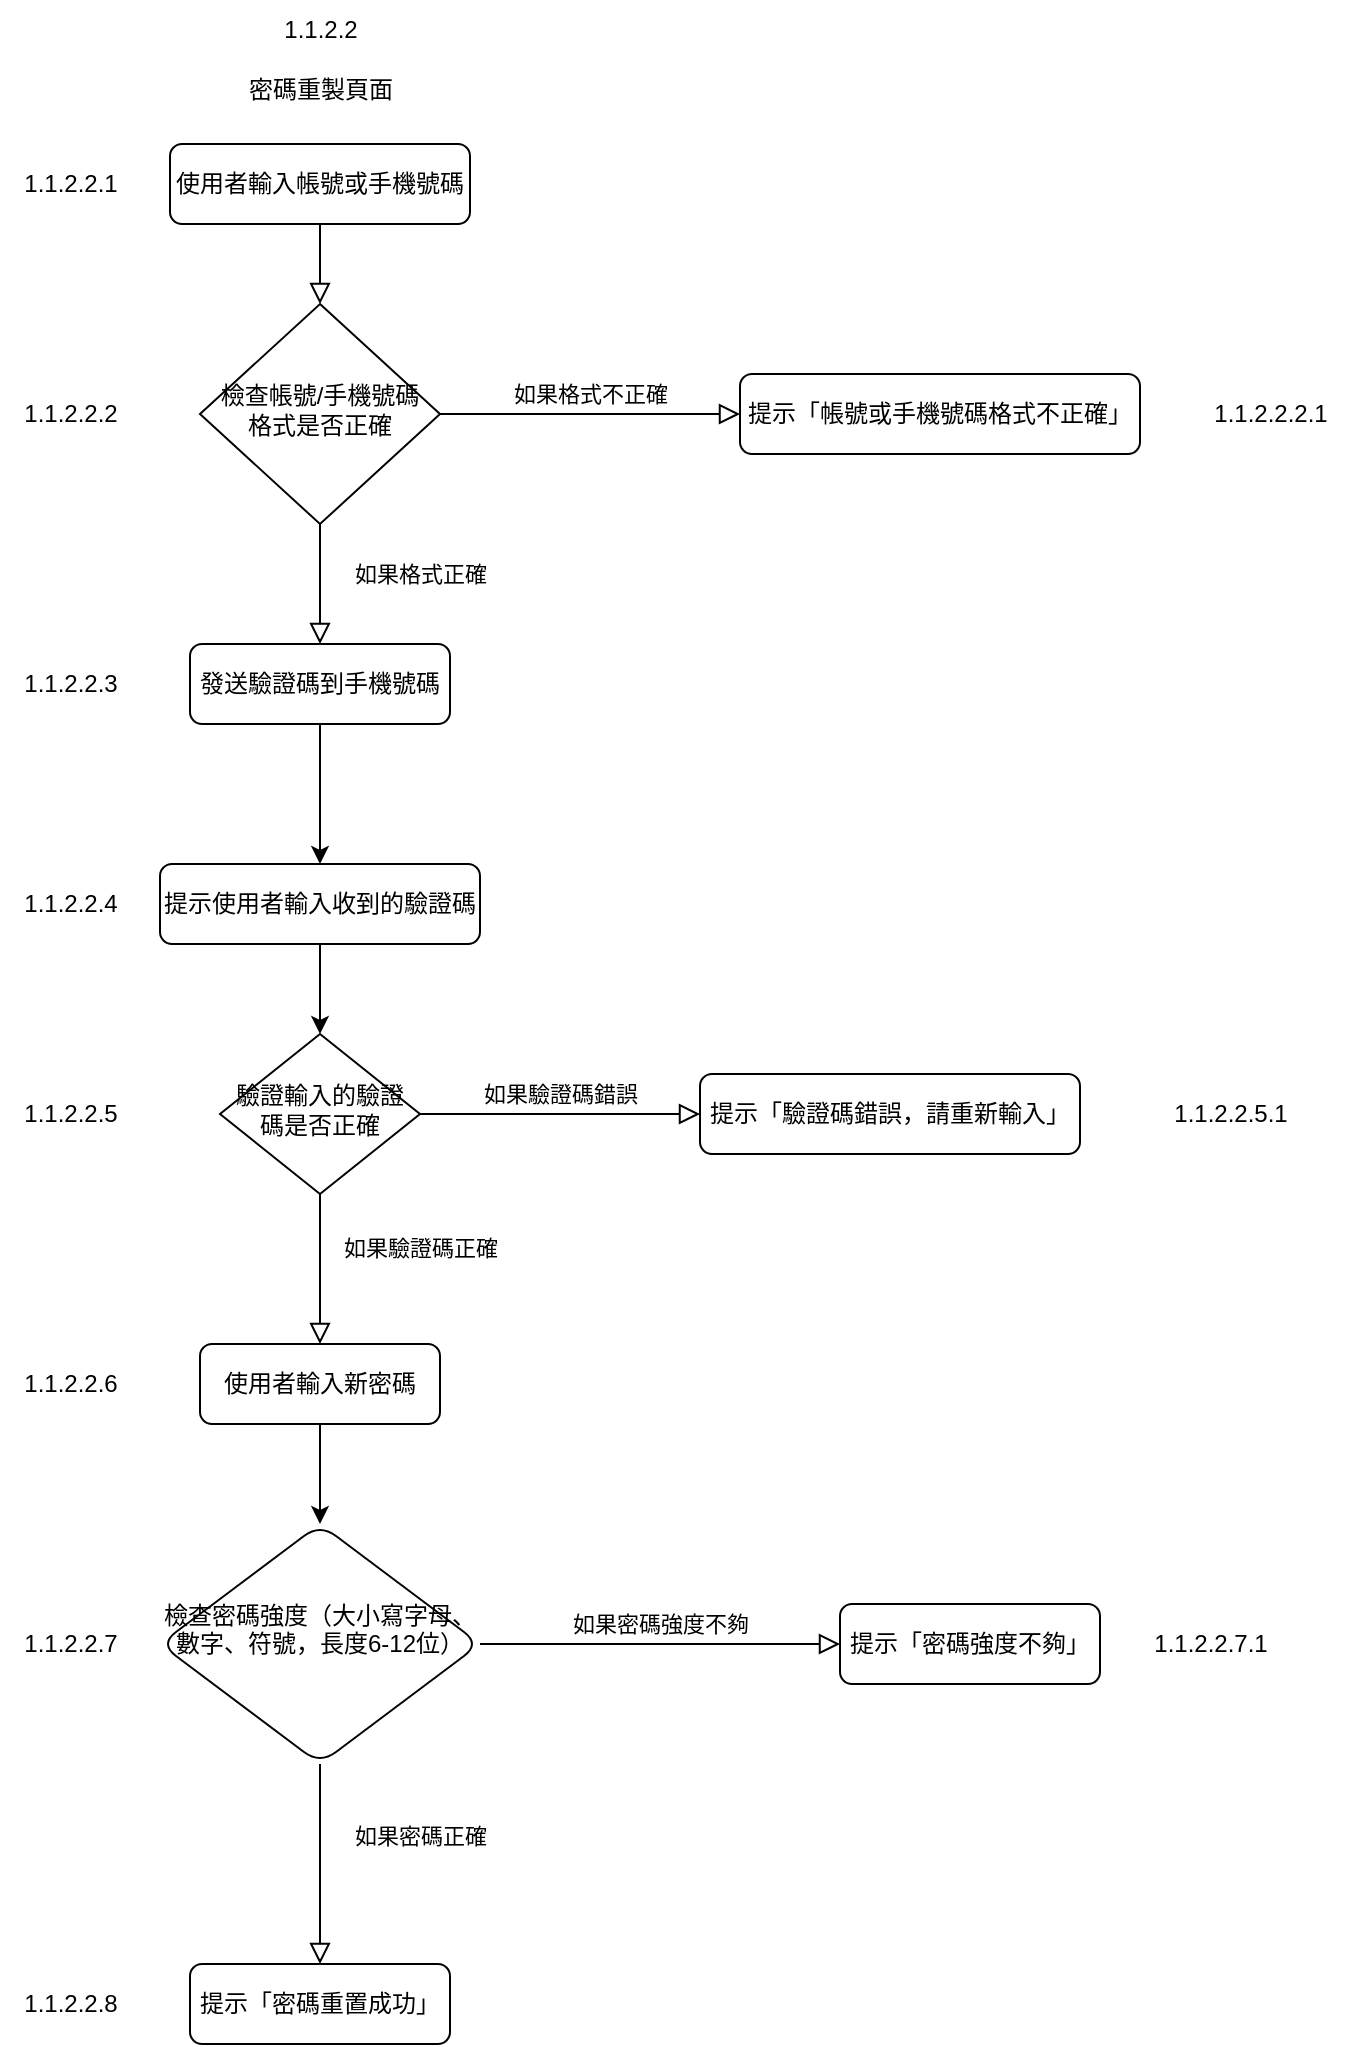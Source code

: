 <mxfile version="24.9.1">
  <diagram id="C5RBs43oDa-KdzZeNtuy" name="Page-1">
    <mxGraphModel dx="1434" dy="782" grid="1" gridSize="10" guides="1" tooltips="1" connect="1" arrows="1" fold="1" page="1" pageScale="1" pageWidth="827" pageHeight="1169" math="0" shadow="0">
      <root>
        <mxCell id="WIyWlLk6GJQsqaUBKTNV-0" />
        <mxCell id="WIyWlLk6GJQsqaUBKTNV-1" parent="WIyWlLk6GJQsqaUBKTNV-0" />
        <mxCell id="WIyWlLk6GJQsqaUBKTNV-2" value="" style="rounded=0;html=1;jettySize=auto;orthogonalLoop=1;fontSize=11;endArrow=block;endFill=0;endSize=8;strokeWidth=1;shadow=0;labelBackgroundColor=none;edgeStyle=orthogonalEdgeStyle;" parent="WIyWlLk6GJQsqaUBKTNV-1" source="WIyWlLk6GJQsqaUBKTNV-3" target="WIyWlLk6GJQsqaUBKTNV-6" edge="1">
          <mxGeometry relative="1" as="geometry" />
        </mxCell>
        <mxCell id="WIyWlLk6GJQsqaUBKTNV-3" value="&lt;div&gt;使用者輸入帳號或手機號碼&lt;/div&gt;" style="rounded=1;whiteSpace=wrap;html=1;fontSize=12;glass=0;strokeWidth=1;shadow=0;" parent="WIyWlLk6GJQsqaUBKTNV-1" vertex="1">
          <mxGeometry x="161" y="122" width="150" height="40" as="geometry" />
        </mxCell>
        <mxCell id="WIyWlLk6GJQsqaUBKTNV-4" value="如果格式&lt;span style=&quot;background-color: initial;&quot;&gt;正確&lt;/span&gt;" style="rounded=0;html=1;jettySize=auto;orthogonalLoop=1;fontSize=11;endArrow=block;endFill=0;endSize=8;strokeWidth=1;shadow=0;labelBackgroundColor=none;edgeStyle=orthogonalEdgeStyle;exitX=0.5;exitY=1;exitDx=0;exitDy=0;entryX=0.5;entryY=0;entryDx=0;entryDy=0;" parent="WIyWlLk6GJQsqaUBKTNV-1" source="WIyWlLk6GJQsqaUBKTNV-6" target="H0Yu4oxC-qZ7ZheN7TA6-5" edge="1">
          <mxGeometry x="-0.167" y="50" relative="1" as="geometry">
            <mxPoint as="offset" />
            <mxPoint x="236" y="332" as="sourcePoint" />
            <mxPoint x="236" y="432" as="targetPoint" />
          </mxGeometry>
        </mxCell>
        <mxCell id="WIyWlLk6GJQsqaUBKTNV-5" value="&lt;div&gt;如果格式不正確&lt;/div&gt;" style="edgeStyle=orthogonalEdgeStyle;rounded=0;html=1;jettySize=auto;orthogonalLoop=1;fontSize=11;endArrow=block;endFill=0;endSize=8;strokeWidth=1;shadow=0;labelBackgroundColor=none;" parent="WIyWlLk6GJQsqaUBKTNV-1" source="WIyWlLk6GJQsqaUBKTNV-6" target="WIyWlLk6GJQsqaUBKTNV-7" edge="1">
          <mxGeometry y="10" relative="1" as="geometry">
            <mxPoint as="offset" />
          </mxGeometry>
        </mxCell>
        <mxCell id="WIyWlLk6GJQsqaUBKTNV-6" value="&lt;div&gt;檢查帳號/手機號碼格式是否正確&lt;/div&gt;" style="rhombus;whiteSpace=wrap;html=1;shadow=0;fontFamily=Helvetica;fontSize=12;align=center;strokeWidth=1;spacing=6;spacingTop=-4;" parent="WIyWlLk6GJQsqaUBKTNV-1" vertex="1">
          <mxGeometry x="176" y="202" width="120" height="110" as="geometry" />
        </mxCell>
        <mxCell id="WIyWlLk6GJQsqaUBKTNV-7" value="&lt;div&gt;提示「帳號或手機號碼格式不正確」&lt;/div&gt;" style="rounded=1;whiteSpace=wrap;html=1;fontSize=12;glass=0;strokeWidth=1;shadow=0;" parent="WIyWlLk6GJQsqaUBKTNV-1" vertex="1">
          <mxGeometry x="446" y="237" width="200" height="40" as="geometry" />
        </mxCell>
        <mxCell id="WIyWlLk6GJQsqaUBKTNV-8" value="&lt;div&gt;如果驗證碼正確&lt;/div&gt;" style="rounded=0;html=1;jettySize=auto;orthogonalLoop=1;fontSize=11;endArrow=block;endFill=0;endSize=8;strokeWidth=1;shadow=0;labelBackgroundColor=none;edgeStyle=orthogonalEdgeStyle;" parent="WIyWlLk6GJQsqaUBKTNV-1" source="WIyWlLk6GJQsqaUBKTNV-10" target="WIyWlLk6GJQsqaUBKTNV-11" edge="1">
          <mxGeometry x="-0.286" y="50" relative="1" as="geometry">
            <mxPoint as="offset" />
          </mxGeometry>
        </mxCell>
        <mxCell id="WIyWlLk6GJQsqaUBKTNV-9" value="&lt;div&gt;如果驗證碼錯誤&lt;/div&gt;" style="edgeStyle=orthogonalEdgeStyle;rounded=0;html=1;jettySize=auto;orthogonalLoop=1;fontSize=11;endArrow=block;endFill=0;endSize=8;strokeWidth=1;shadow=0;labelBackgroundColor=none;" parent="WIyWlLk6GJQsqaUBKTNV-1" source="WIyWlLk6GJQsqaUBKTNV-10" target="WIyWlLk6GJQsqaUBKTNV-12" edge="1">
          <mxGeometry y="10" relative="1" as="geometry">
            <mxPoint as="offset" />
          </mxGeometry>
        </mxCell>
        <mxCell id="WIyWlLk6GJQsqaUBKTNV-10" value="&lt;div&gt;驗證輸入的驗證碼是否正確&lt;/div&gt;" style="rhombus;whiteSpace=wrap;html=1;shadow=0;fontFamily=Helvetica;fontSize=12;align=center;strokeWidth=1;spacing=6;spacingTop=-4;" parent="WIyWlLk6GJQsqaUBKTNV-1" vertex="1">
          <mxGeometry x="186" y="567" width="100" height="80" as="geometry" />
        </mxCell>
        <mxCell id="H0Yu4oxC-qZ7ZheN7TA6-11" value="" style="edgeStyle=orthogonalEdgeStyle;rounded=0;orthogonalLoop=1;jettySize=auto;html=1;" parent="WIyWlLk6GJQsqaUBKTNV-1" source="WIyWlLk6GJQsqaUBKTNV-11" target="H0Yu4oxC-qZ7ZheN7TA6-10" edge="1">
          <mxGeometry relative="1" as="geometry" />
        </mxCell>
        <mxCell id="WIyWlLk6GJQsqaUBKTNV-11" value="&lt;div&gt;使用者輸入新密碼&lt;/div&gt;" style="rounded=1;whiteSpace=wrap;html=1;fontSize=12;glass=0;strokeWidth=1;shadow=0;" parent="WIyWlLk6GJQsqaUBKTNV-1" vertex="1">
          <mxGeometry x="176" y="722" width="120" height="40" as="geometry" />
        </mxCell>
        <mxCell id="WIyWlLk6GJQsqaUBKTNV-12" value="&lt;div&gt;提示「驗證碼錯誤，請重新輸入」&lt;/div&gt;" style="rounded=1;whiteSpace=wrap;html=1;fontSize=12;glass=0;strokeWidth=1;shadow=0;" parent="WIyWlLk6GJQsqaUBKTNV-1" vertex="1">
          <mxGeometry x="426" y="587" width="190" height="40" as="geometry" />
        </mxCell>
        <mxCell id="H0Yu4oxC-qZ7ZheN7TA6-0" value="密碼重製頁面" style="text;html=1;align=center;verticalAlign=middle;resizable=0;points=[];autosize=1;strokeColor=none;fillColor=none;" parent="WIyWlLk6GJQsqaUBKTNV-1" vertex="1">
          <mxGeometry x="186" y="80" width="100" height="30" as="geometry" />
        </mxCell>
        <mxCell id="H0Yu4oxC-qZ7ZheN7TA6-7" value="" style="edgeStyle=orthogonalEdgeStyle;rounded=0;orthogonalLoop=1;jettySize=auto;html=1;" parent="WIyWlLk6GJQsqaUBKTNV-1" source="H0Yu4oxC-qZ7ZheN7TA6-5" target="H0Yu4oxC-qZ7ZheN7TA6-6" edge="1">
          <mxGeometry relative="1" as="geometry" />
        </mxCell>
        <mxCell id="H0Yu4oxC-qZ7ZheN7TA6-5" value="&lt;div&gt;發送驗證碼到手機號碼&lt;/div&gt;" style="rounded=1;whiteSpace=wrap;html=1;" parent="WIyWlLk6GJQsqaUBKTNV-1" vertex="1">
          <mxGeometry x="171" y="372" width="130" height="40" as="geometry" />
        </mxCell>
        <mxCell id="H0Yu4oxC-qZ7ZheN7TA6-8" value="" style="edgeStyle=orthogonalEdgeStyle;rounded=0;orthogonalLoop=1;jettySize=auto;html=1;" parent="WIyWlLk6GJQsqaUBKTNV-1" source="H0Yu4oxC-qZ7ZheN7TA6-6" target="WIyWlLk6GJQsqaUBKTNV-10" edge="1">
          <mxGeometry relative="1" as="geometry" />
        </mxCell>
        <mxCell id="H0Yu4oxC-qZ7ZheN7TA6-6" value="&lt;div&gt;提示使用者輸入收到的驗證碼&lt;/div&gt;" style="whiteSpace=wrap;html=1;rounded=1;" parent="WIyWlLk6GJQsqaUBKTNV-1" vertex="1">
          <mxGeometry x="156" y="482" width="160" height="40" as="geometry" />
        </mxCell>
        <mxCell id="H0Yu4oxC-qZ7ZheN7TA6-10" value="&lt;div&gt;檢查密碼強度（大小寫字母、數字、符號，長度6-12位）&lt;/div&gt;&lt;div&gt;&lt;br&gt;&lt;/div&gt;" style="rhombus;whiteSpace=wrap;html=1;rounded=1;glass=0;strokeWidth=1;shadow=0;" parent="WIyWlLk6GJQsqaUBKTNV-1" vertex="1">
          <mxGeometry x="156" y="812" width="160" height="120" as="geometry" />
        </mxCell>
        <mxCell id="H0Yu4oxC-qZ7ZheN7TA6-12" value="&lt;div&gt;如果密碼強度不夠&lt;/div&gt;" style="edgeStyle=orthogonalEdgeStyle;rounded=0;html=1;jettySize=auto;orthogonalLoop=1;fontSize=11;endArrow=block;endFill=0;endSize=8;strokeWidth=1;shadow=0;labelBackgroundColor=none;exitX=1;exitY=0.5;exitDx=0;exitDy=0;entryX=0;entryY=0.5;entryDx=0;entryDy=0;" parent="WIyWlLk6GJQsqaUBKTNV-1" source="H0Yu4oxC-qZ7ZheN7TA6-10" target="H0Yu4oxC-qZ7ZheN7TA6-13" edge="1">
          <mxGeometry y="10" relative="1" as="geometry">
            <mxPoint as="offset" />
            <mxPoint x="326" y="881.5" as="sourcePoint" />
            <mxPoint x="466" y="881.5" as="targetPoint" />
          </mxGeometry>
        </mxCell>
        <mxCell id="H0Yu4oxC-qZ7ZheN7TA6-13" value="&lt;div&gt;提示「密碼強度不夠」&lt;/div&gt;" style="rounded=1;whiteSpace=wrap;html=1;fontSize=12;glass=0;strokeWidth=1;shadow=0;" parent="WIyWlLk6GJQsqaUBKTNV-1" vertex="1">
          <mxGeometry x="496" y="852" width="130" height="40" as="geometry" />
        </mxCell>
        <mxCell id="H0Yu4oxC-qZ7ZheN7TA6-14" value="&lt;div&gt;如果密碼正確&lt;/div&gt;" style="rounded=0;html=1;jettySize=auto;orthogonalLoop=1;fontSize=11;endArrow=block;endFill=0;endSize=8;strokeWidth=1;shadow=0;labelBackgroundColor=none;edgeStyle=orthogonalEdgeStyle;exitX=0.5;exitY=1;exitDx=0;exitDy=0;entryX=0.5;entryY=0;entryDx=0;entryDy=0;" parent="WIyWlLk6GJQsqaUBKTNV-1" source="H0Yu4oxC-qZ7ZheN7TA6-10" target="H0Yu4oxC-qZ7ZheN7TA6-15" edge="1">
          <mxGeometry x="-0.286" y="50" relative="1" as="geometry">
            <mxPoint as="offset" />
            <mxPoint x="446" y="1132" as="sourcePoint" />
            <mxPoint x="236" y="1012" as="targetPoint" />
          </mxGeometry>
        </mxCell>
        <mxCell id="H0Yu4oxC-qZ7ZheN7TA6-15" value="&lt;div&gt;提示「密碼重置成功」&lt;/div&gt;" style="rounded=1;whiteSpace=wrap;html=1;fontSize=12;glass=0;strokeWidth=1;shadow=0;" parent="WIyWlLk6GJQsqaUBKTNV-1" vertex="1">
          <mxGeometry x="171" y="1032" width="130" height="40" as="geometry" />
        </mxCell>
        <mxCell id="bwZi46vFGlhC0bjP9Hmg-0" value="1.1.2.2" style="text;html=1;align=center;verticalAlign=middle;resizable=0;points=[];autosize=1;strokeColor=none;fillColor=none;" parent="WIyWlLk6GJQsqaUBKTNV-1" vertex="1">
          <mxGeometry x="206" y="50" width="60" height="30" as="geometry" />
        </mxCell>
        <mxCell id="bwZi46vFGlhC0bjP9Hmg-1" value="1.1.2.2.1" style="text;html=1;align=center;verticalAlign=middle;resizable=0;points=[];autosize=1;strokeColor=none;fillColor=none;" parent="WIyWlLk6GJQsqaUBKTNV-1" vertex="1">
          <mxGeometry x="76" y="127" width="70" height="30" as="geometry" />
        </mxCell>
        <mxCell id="bwZi46vFGlhC0bjP9Hmg-2" value="1.1.2.2.2" style="text;html=1;align=center;verticalAlign=middle;resizable=0;points=[];autosize=1;strokeColor=none;fillColor=none;" parent="WIyWlLk6GJQsqaUBKTNV-1" vertex="1">
          <mxGeometry x="76" y="242" width="70" height="30" as="geometry" />
        </mxCell>
        <mxCell id="bwZi46vFGlhC0bjP9Hmg-3" value="1.1.2.2.2.1" style="text;html=1;align=center;verticalAlign=middle;resizable=0;points=[];autosize=1;strokeColor=none;fillColor=none;" parent="WIyWlLk6GJQsqaUBKTNV-1" vertex="1">
          <mxGeometry x="671" y="242" width="80" height="30" as="geometry" />
        </mxCell>
        <mxCell id="bwZi46vFGlhC0bjP9Hmg-4" value="1.1.2.2.3" style="text;html=1;align=center;verticalAlign=middle;resizable=0;points=[];autosize=1;strokeColor=none;fillColor=none;" parent="WIyWlLk6GJQsqaUBKTNV-1" vertex="1">
          <mxGeometry x="76" y="377" width="70" height="30" as="geometry" />
        </mxCell>
        <mxCell id="bwZi46vFGlhC0bjP9Hmg-5" value="1.1.2.2.4" style="text;html=1;align=center;verticalAlign=middle;resizable=0;points=[];autosize=1;strokeColor=none;fillColor=none;" parent="WIyWlLk6GJQsqaUBKTNV-1" vertex="1">
          <mxGeometry x="76" y="487" width="70" height="30" as="geometry" />
        </mxCell>
        <mxCell id="bwZi46vFGlhC0bjP9Hmg-6" value="1.1.2.2.5" style="text;html=1;align=center;verticalAlign=middle;resizable=0;points=[];autosize=1;strokeColor=none;fillColor=none;" parent="WIyWlLk6GJQsqaUBKTNV-1" vertex="1">
          <mxGeometry x="76" y="592" width="70" height="30" as="geometry" />
        </mxCell>
        <mxCell id="bwZi46vFGlhC0bjP9Hmg-7" value="1.1.2.2.5.1" style="text;html=1;align=center;verticalAlign=middle;resizable=0;points=[];autosize=1;strokeColor=none;fillColor=none;" parent="WIyWlLk6GJQsqaUBKTNV-1" vertex="1">
          <mxGeometry x="651" y="592" width="80" height="30" as="geometry" />
        </mxCell>
        <mxCell id="bwZi46vFGlhC0bjP9Hmg-8" value="1.1.2.2.6" style="text;html=1;align=center;verticalAlign=middle;resizable=0;points=[];autosize=1;strokeColor=none;fillColor=none;" parent="WIyWlLk6GJQsqaUBKTNV-1" vertex="1">
          <mxGeometry x="76" y="727" width="70" height="30" as="geometry" />
        </mxCell>
        <mxCell id="bwZi46vFGlhC0bjP9Hmg-9" value="1.1.2.2.7" style="text;html=1;align=center;verticalAlign=middle;resizable=0;points=[];autosize=1;strokeColor=none;fillColor=none;" parent="WIyWlLk6GJQsqaUBKTNV-1" vertex="1">
          <mxGeometry x="76" y="857" width="70" height="30" as="geometry" />
        </mxCell>
        <mxCell id="bwZi46vFGlhC0bjP9Hmg-10" value="1.1.2.2.7.1" style="text;html=1;align=center;verticalAlign=middle;resizable=0;points=[];autosize=1;strokeColor=none;fillColor=none;" parent="WIyWlLk6GJQsqaUBKTNV-1" vertex="1">
          <mxGeometry x="641" y="857" width="80" height="30" as="geometry" />
        </mxCell>
        <mxCell id="bwZi46vFGlhC0bjP9Hmg-11" value="1.1.2.2.8" style="text;html=1;align=center;verticalAlign=middle;resizable=0;points=[];autosize=1;strokeColor=none;fillColor=none;" parent="WIyWlLk6GJQsqaUBKTNV-1" vertex="1">
          <mxGeometry x="76" y="1037" width="70" height="30" as="geometry" />
        </mxCell>
      </root>
    </mxGraphModel>
  </diagram>
</mxfile>
